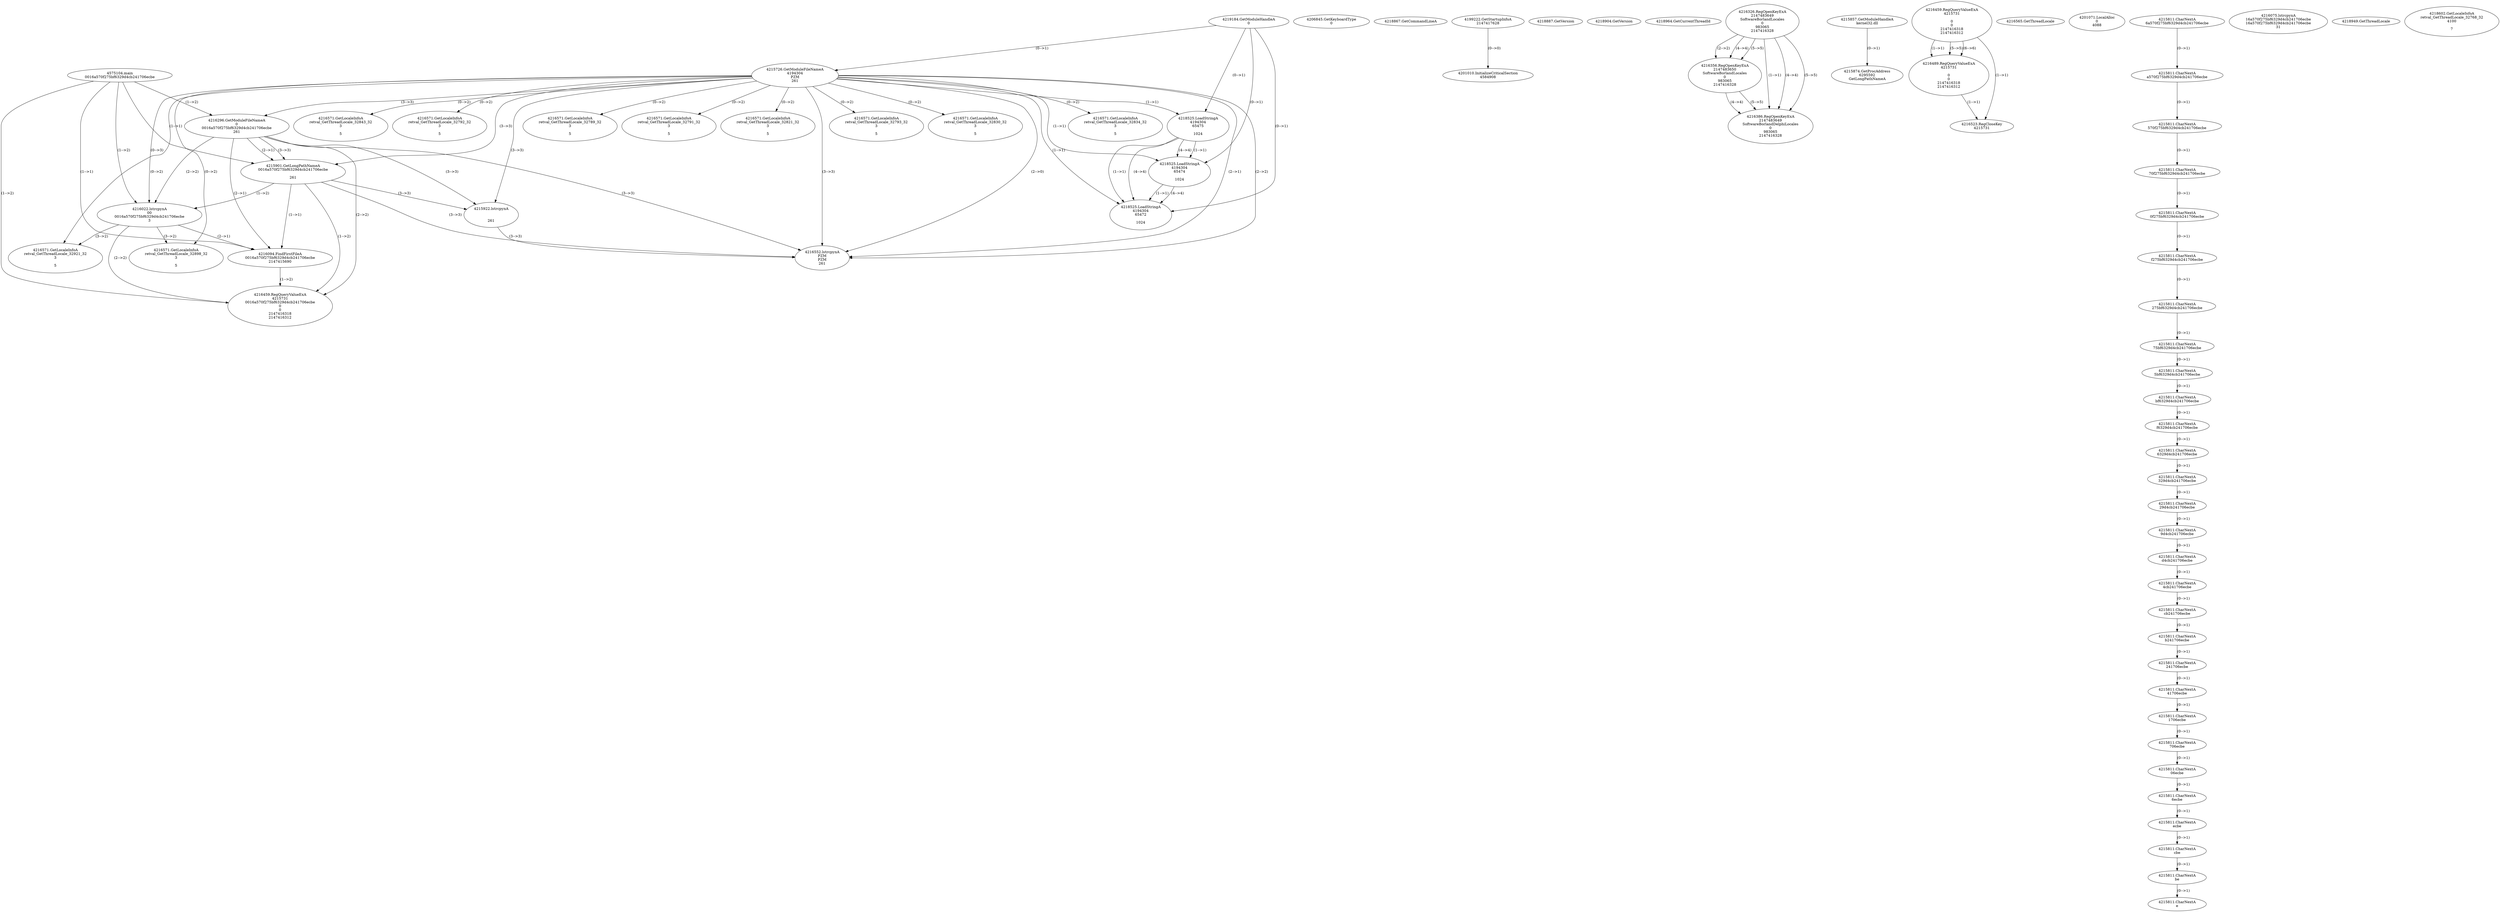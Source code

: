 // Global SCDG with merge call
digraph {
	0 [label="4575104.main
0016a570f275bf6329d4cb241706ecbe"]
	1 [label="4219184.GetModuleHandleA
0"]
	2 [label="4206845.GetKeyboardType
0"]
	3 [label="4218867.GetCommandLineA
"]
	4 [label="4199222.GetStartupInfoA
2147417628"]
	5 [label="4218887.GetVersion
"]
	6 [label="4218904.GetVersion
"]
	7 [label="4218964.GetCurrentThreadId
"]
	8 [label="4215726.GetModuleFileNameA
4194304
PZM
261"]
	1 -> 8 [label="(0-->1)"]
	9 [label="4216296.GetModuleFileNameA
0
0016a570f275bf6329d4cb241706ecbe
261"]
	0 -> 9 [label="(1-->2)"]
	8 -> 9 [label="(3-->3)"]
	10 [label="4216326.RegOpenKeyExA
2147483649
Software\Borland\Locales
0
983065
2147416328"]
	11 [label="4216356.RegOpenKeyExA
2147483650
Software\Borland\Locales
0
983065
2147416328"]
	10 -> 11 [label="(2-->2)"]
	10 -> 11 [label="(4-->4)"]
	10 -> 11 [label="(5-->5)"]
	12 [label="4215857.GetModuleHandleA
kernel32.dll"]
	13 [label="4215874.GetProcAddress
6295592
GetLongPathNameA"]
	12 -> 13 [label="(0-->1)"]
	14 [label="4215901.GetLongPathNameA
0016a570f275bf6329d4cb241706ecbe

261"]
	0 -> 14 [label="(1-->1)"]
	9 -> 14 [label="(2-->1)"]
	8 -> 14 [label="(3-->3)"]
	9 -> 14 [label="(3-->3)"]
	15 [label="4215922.lstrcpynA


261"]
	8 -> 15 [label="(3-->3)"]
	9 -> 15 [label="(3-->3)"]
	14 -> 15 [label="(3-->3)"]
	16 [label="4216459.RegQueryValueExA
4215731

0
0
2147416318
2147416312"]
	17 [label="4216489.RegQueryValueExA
4215731

0
0
2147416318
2147416312"]
	16 -> 17 [label="(1-->1)"]
	16 -> 17 [label="(5-->5)"]
	16 -> 17 [label="(6-->6)"]
	18 [label="4216523.RegCloseKey
4215731"]
	16 -> 18 [label="(1-->1)"]
	17 -> 18 [label="(1-->1)"]
	19 [label="4216552.lstrcpynA
PZM
PZM
261"]
	8 -> 19 [label="(2-->1)"]
	8 -> 19 [label="(2-->2)"]
	8 -> 19 [label="(3-->3)"]
	9 -> 19 [label="(3-->3)"]
	14 -> 19 [label="(3-->3)"]
	15 -> 19 [label="(3-->3)"]
	8 -> 19 [label="(2-->0)"]
	20 [label="4216565.GetThreadLocale
"]
	21 [label="4216571.GetLocaleInfoA
retval_GetThreadLocale_32834_32
3

5"]
	8 -> 21 [label="(0-->2)"]
	22 [label="4218525.LoadStringA
4194304
65475

1024"]
	1 -> 22 [label="(0-->1)"]
	8 -> 22 [label="(1-->1)"]
	23 [label="4201010.InitializeCriticalSection
4584908"]
	4 -> 23 [label="(0-->0)"]
	24 [label="4201071.LocalAlloc
0
4088"]
	25 [label="4216571.GetLocaleInfoA
retval_GetThreadLocale_32843_32
3

5"]
	8 -> 25 [label="(0-->2)"]
	26 [label="4216386.RegOpenKeyExA
2147483649
Software\Borland\Delphi\Locales
0
983065
2147416328"]
	10 -> 26 [label="(1-->1)"]
	10 -> 26 [label="(4-->4)"]
	11 -> 26 [label="(4-->4)"]
	10 -> 26 [label="(5-->5)"]
	11 -> 26 [label="(5-->5)"]
	27 [label="4216571.GetLocaleInfoA
retval_GetThreadLocale_32792_32
3

5"]
	8 -> 27 [label="(0-->2)"]
	28 [label="4218525.LoadStringA
4194304
65474

1024"]
	1 -> 28 [label="(0-->1)"]
	8 -> 28 [label="(1-->1)"]
	22 -> 28 [label="(1-->1)"]
	22 -> 28 [label="(4-->4)"]
	29 [label="4218525.LoadStringA
4194304
65472

1024"]
	1 -> 29 [label="(0-->1)"]
	8 -> 29 [label="(1-->1)"]
	22 -> 29 [label="(1-->1)"]
	28 -> 29 [label="(1-->1)"]
	22 -> 29 [label="(4-->4)"]
	28 -> 29 [label="(4-->4)"]
	30 [label="4216022.lstrcpynA
00
0016a570f275bf6329d4cb241706ecbe
3"]
	0 -> 30 [label="(1-->2)"]
	9 -> 30 [label="(2-->2)"]
	14 -> 30 [label="(1-->2)"]
	8 -> 30 [label="(0-->3)"]
	31 [label="4215811.CharNextA
6a570f275bf6329d4cb241706ecbe"]
	32 [label="4215811.CharNextA
a570f275bf6329d4cb241706ecbe"]
	31 -> 32 [label="(0-->1)"]
	33 [label="4215811.CharNextA
570f275bf6329d4cb241706ecbe"]
	32 -> 33 [label="(0-->1)"]
	34 [label="4215811.CharNextA
70f275bf6329d4cb241706ecbe"]
	33 -> 34 [label="(0-->1)"]
	35 [label="4215811.CharNextA
0f275bf6329d4cb241706ecbe"]
	34 -> 35 [label="(0-->1)"]
	36 [label="4215811.CharNextA
f275bf6329d4cb241706ecbe"]
	35 -> 36 [label="(0-->1)"]
	37 [label="4215811.CharNextA
275bf6329d4cb241706ecbe"]
	36 -> 37 [label="(0-->1)"]
	38 [label="4215811.CharNextA
75bf6329d4cb241706ecbe"]
	37 -> 38 [label="(0-->1)"]
	39 [label="4215811.CharNextA
5bf6329d4cb241706ecbe"]
	38 -> 39 [label="(0-->1)"]
	40 [label="4215811.CharNextA
bf6329d4cb241706ecbe"]
	39 -> 40 [label="(0-->1)"]
	41 [label="4215811.CharNextA
f6329d4cb241706ecbe"]
	40 -> 41 [label="(0-->1)"]
	42 [label="4215811.CharNextA
6329d4cb241706ecbe"]
	41 -> 42 [label="(0-->1)"]
	43 [label="4215811.CharNextA
329d4cb241706ecbe"]
	42 -> 43 [label="(0-->1)"]
	44 [label="4215811.CharNextA
29d4cb241706ecbe"]
	43 -> 44 [label="(0-->1)"]
	45 [label="4215811.CharNextA
9d4cb241706ecbe"]
	44 -> 45 [label="(0-->1)"]
	46 [label="4215811.CharNextA
d4cb241706ecbe"]
	45 -> 46 [label="(0-->1)"]
	47 [label="4215811.CharNextA
4cb241706ecbe"]
	46 -> 47 [label="(0-->1)"]
	48 [label="4215811.CharNextA
cb241706ecbe"]
	47 -> 48 [label="(0-->1)"]
	49 [label="4215811.CharNextA
b241706ecbe"]
	48 -> 49 [label="(0-->1)"]
	50 [label="4215811.CharNextA
241706ecbe"]
	49 -> 50 [label="(0-->1)"]
	51 [label="4215811.CharNextA
41706ecbe"]
	50 -> 51 [label="(0-->1)"]
	52 [label="4215811.CharNextA
1706ecbe"]
	51 -> 52 [label="(0-->1)"]
	53 [label="4215811.CharNextA
706ecbe"]
	52 -> 53 [label="(0-->1)"]
	54 [label="4215811.CharNextA
06ecbe"]
	53 -> 54 [label="(0-->1)"]
	55 [label="4215811.CharNextA
6ecbe"]
	54 -> 55 [label="(0-->1)"]
	56 [label="4215811.CharNextA
ecbe"]
	55 -> 56 [label="(0-->1)"]
	57 [label="4215811.CharNextA
cbe"]
	56 -> 57 [label="(0-->1)"]
	58 [label="4215811.CharNextA
be"]
	57 -> 58 [label="(0-->1)"]
	59 [label="4215811.CharNextA
e"]
	58 -> 59 [label="(0-->1)"]
	60 [label="4216075.lstrcpynA
16a570f275bf6329d4cb241706ecbe
16a570f275bf6329d4cb241706ecbe
31"]
	61 [label="4216094.FindFirstFileA
0016a570f275bf6329d4cb241706ecbe
2147415690"]
	0 -> 61 [label="(1-->1)"]
	9 -> 61 [label="(2-->1)"]
	14 -> 61 [label="(1-->1)"]
	30 -> 61 [label="(2-->1)"]
	62 [label="4216459.RegQueryValueExA
4215731
0016a570f275bf6329d4cb241706ecbe
0
0
2147416318
2147416312"]
	0 -> 62 [label="(1-->2)"]
	9 -> 62 [label="(2-->2)"]
	14 -> 62 [label="(1-->2)"]
	30 -> 62 [label="(2-->2)"]
	61 -> 62 [label="(1-->2)"]
	63 [label="4216571.GetLocaleInfoA
retval_GetThreadLocale_32921_32
3

5"]
	8 -> 63 [label="(0-->2)"]
	30 -> 63 [label="(3-->2)"]
	64 [label="4216571.GetLocaleInfoA
retval_GetThreadLocale_32898_32
3

5"]
	8 -> 64 [label="(0-->2)"]
	30 -> 64 [label="(3-->2)"]
	65 [label="4216571.GetLocaleInfoA
retval_GetThreadLocale_32789_32
3

5"]
	8 -> 65 [label="(0-->2)"]
	66 [label="4216571.GetLocaleInfoA
retval_GetThreadLocale_32791_32
3

5"]
	8 -> 66 [label="(0-->2)"]
	67 [label="4218949.GetThreadLocale
"]
	68 [label="4218602.GetLocaleInfoA
retval_GetThreadLocale_32768_32
4100

7"]
	69 [label="4216571.GetLocaleInfoA
retval_GetThreadLocale_32821_32
3

5"]
	8 -> 69 [label="(0-->2)"]
	70 [label="4216571.GetLocaleInfoA
retval_GetThreadLocale_32793_32
3

5"]
	8 -> 70 [label="(0-->2)"]
	71 [label="4216571.GetLocaleInfoA
retval_GetThreadLocale_32830_32
3

5"]
	8 -> 71 [label="(0-->2)"]
}
